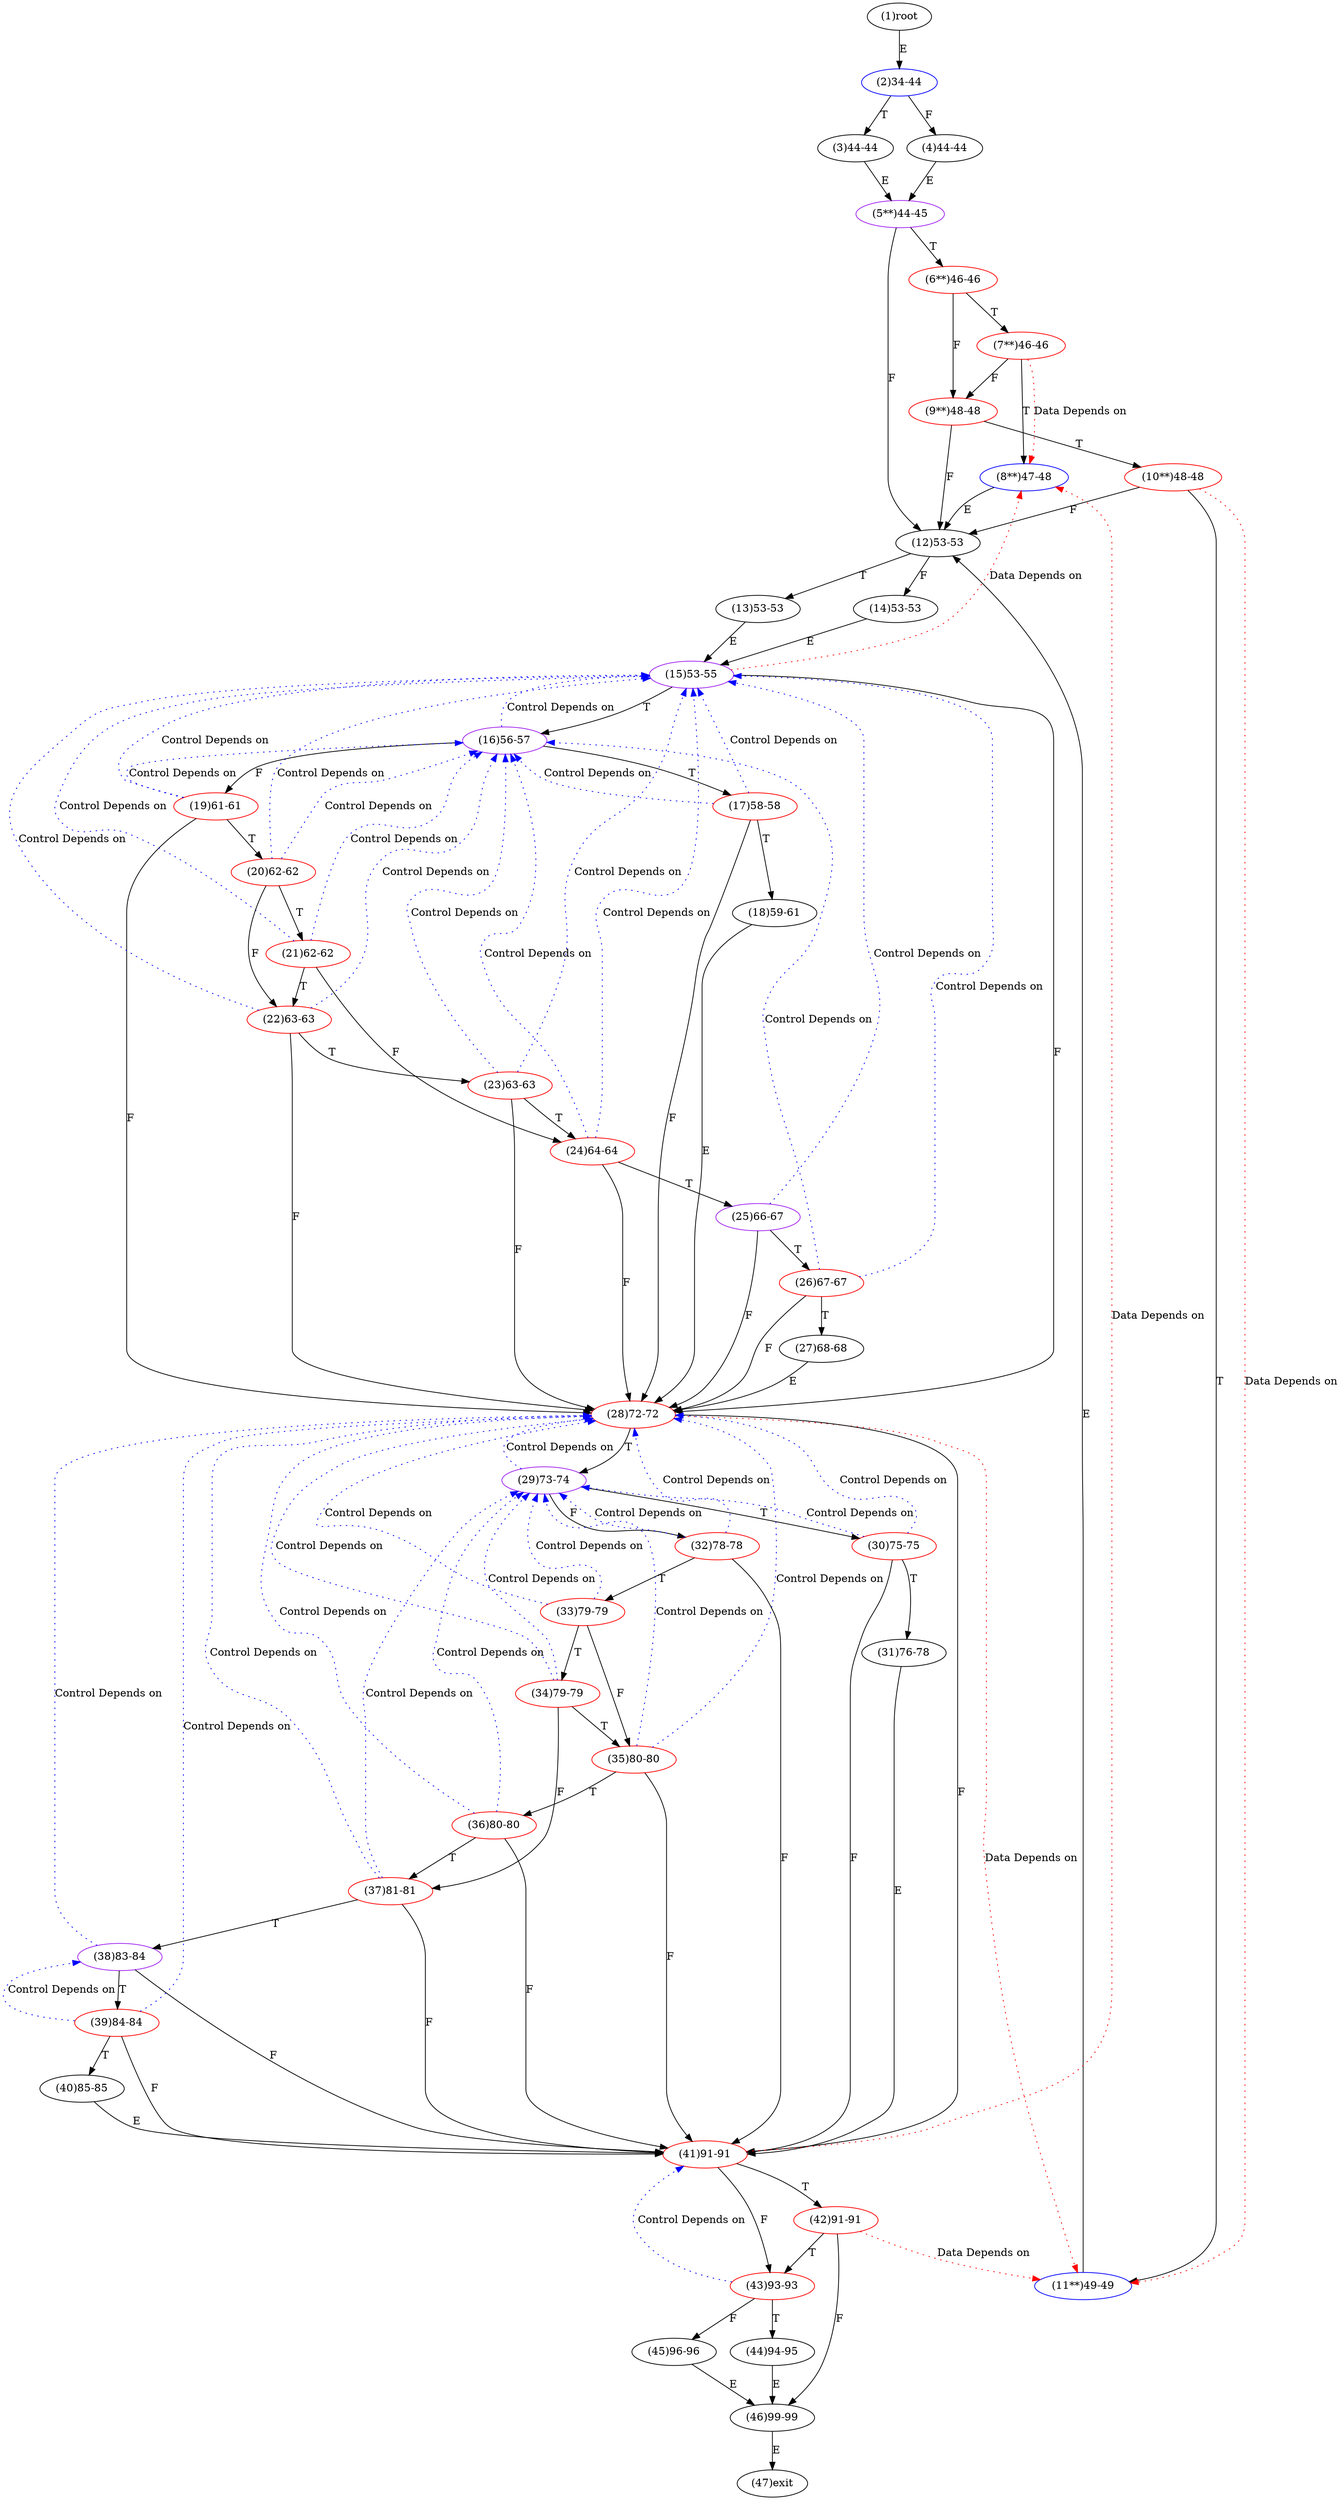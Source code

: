 digraph "" { 
1[ label="(1)root"];
2[ label="(2)34-44",color=blue];
3[ label="(3)44-44"];
4[ label="(4)44-44"];
5[ label="(5**)44-45",color=purple];
6[ label="(6**)46-46",color=red];
7[ label="(7**)46-46",color=red];
8[ label="(8**)47-48",color=blue];
9[ label="(9**)48-48",color=red];
10[ label="(10**)48-48",color=red];
11[ label="(11**)49-49",color=blue];
12[ label="(12)53-53"];
13[ label="(13)53-53"];
14[ label="(14)53-53"];
15[ label="(15)53-55",color=purple];
17[ label="(17)58-58",color=red];
16[ label="(16)56-57",color=purple];
19[ label="(19)61-61",color=red];
18[ label="(18)59-61"];
21[ label="(21)62-62",color=red];
20[ label="(20)62-62",color=red];
23[ label="(23)63-63",color=red];
22[ label="(22)63-63",color=red];
25[ label="(25)66-67",color=purple];
24[ label="(24)64-64",color=red];
27[ label="(27)68-68"];
26[ label="(26)67-67",color=red];
29[ label="(29)73-74",color=purple];
28[ label="(28)72-72",color=red];
31[ label="(31)76-78"];
30[ label="(30)75-75",color=red];
34[ label="(34)79-79",color=red];
35[ label="(35)80-80",color=red];
32[ label="(32)78-78",color=red];
33[ label="(33)79-79",color=red];
38[ label="(38)83-84",color=purple];
39[ label="(39)84-84",color=red];
36[ label="(36)80-80",color=red];
37[ label="(37)81-81",color=red];
42[ label="(42)91-91",color=red];
43[ label="(43)93-93",color=red];
40[ label="(40)85-85"];
41[ label="(41)91-91",color=red];
46[ label="(46)99-99"];
47[ label="(47)exit"];
44[ label="(44)94-95"];
45[ label="(45)96-96"];
1->2[ label="E"];
2->4[ label="F"];
2->3[ label="T"];
3->5[ label="E"];
4->5[ label="E"];
5->12[ label="F"];
5->6[ label="T"];
6->9[ label="F"];
6->7[ label="T"];
7->9[ label="F"];
7->8[ label="T"];
8->12[ label="E"];
9->12[ label="F"];
9->10[ label="T"];
10->12[ label="F"];
10->11[ label="T"];
11->12[ label="E"];
12->14[ label="F"];
12->13[ label="T"];
13->15[ label="E"];
14->15[ label="E"];
15->28[ label="F"];
15->16[ label="T"];
16->19[ label="F"];
16->17[ label="T"];
17->28[ label="F"];
17->18[ label="T"];
18->28[ label="E"];
19->28[ label="F"];
19->20[ label="T"];
20->22[ label="F"];
20->21[ label="T"];
21->24[ label="F"];
21->22[ label="T"];
22->28[ label="F"];
22->23[ label="T"];
23->28[ label="F"];
23->24[ label="T"];
24->28[ label="F"];
24->25[ label="T"];
25->28[ label="F"];
25->26[ label="T"];
26->28[ label="F"];
26->27[ label="T"];
27->28[ label="E"];
28->41[ label="F"];
28->29[ label="T"];
29->32[ label="F"];
29->30[ label="T"];
30->41[ label="F"];
30->31[ label="T"];
31->41[ label="E"];
32->41[ label="F"];
32->33[ label="T"];
33->35[ label="F"];
33->34[ label="T"];
34->37[ label="F"];
34->35[ label="T"];
35->41[ label="F"];
35->36[ label="T"];
36->41[ label="F"];
36->37[ label="T"];
37->41[ label="F"];
37->38[ label="T"];
38->41[ label="F"];
38->39[ label="T"];
39->41[ label="F"];
39->40[ label="T"];
40->41[ label="E"];
41->43[ label="F"];
41->42[ label="T"];
42->46[ label="F"];
42->43[ label="T"];
43->45[ label="F"];
43->44[ label="T"];
44->46[ label="E"];
45->46[ label="E"];
46->47[ label="E"];
7->8[ color="red" label="Data Depends on" style = dotted ];
10->11[ color="red" label="Data Depends on" style = dotted ];
15->8[ color="red" label="Data Depends on" style = dotted ];
17->16[ color="blue" label="Control Depends on" style = dotted ];
17->15[ color="blue" label="Control Depends on" style = dotted ];
16->15[ color="blue" label="Control Depends on" style = dotted ];
19->16[ color="blue" label="Control Depends on" style = dotted ];
19->15[ color="blue" label="Control Depends on" style = dotted ];
21->16[ color="blue" label="Control Depends on" style = dotted ];
21->15[ color="blue" label="Control Depends on" style = dotted ];
20->16[ color="blue" label="Control Depends on" style = dotted ];
20->15[ color="blue" label="Control Depends on" style = dotted ];
23->16[ color="blue" label="Control Depends on" style = dotted ];
23->15[ color="blue" label="Control Depends on" style = dotted ];
22->16[ color="blue" label="Control Depends on" style = dotted ];
22->15[ color="blue" label="Control Depends on" style = dotted ];
25->15[ color="blue" label="Control Depends on" style = dotted ];
24->15[ color="blue" label="Control Depends on" style = dotted ];
24->16[ color="blue" label="Control Depends on" style = dotted ];
26->15[ color="blue" label="Control Depends on" style = dotted ];
26->16[ color="blue" label="Control Depends on" style = dotted ];
29->28[ color="blue" label="Control Depends on" style = dotted ];
28->11[ color="red" label="Data Depends on" style = dotted ];
30->28[ color="blue" label="Control Depends on" style = dotted ];
30->29[ color="blue" label="Control Depends on" style = dotted ];
34->29[ color="blue" label="Control Depends on" style = dotted ];
34->28[ color="blue" label="Control Depends on" style = dotted ];
35->28[ color="blue" label="Control Depends on" style = dotted ];
35->29[ color="blue" label="Control Depends on" style = dotted ];
32->29[ color="blue" label="Control Depends on" style = dotted ];
32->28[ color="blue" label="Control Depends on" style = dotted ];
33->28[ color="blue" label="Control Depends on" style = dotted ];
33->29[ color="blue" label="Control Depends on" style = dotted ];
38->28[ color="blue" label="Control Depends on" style = dotted ];
39->38[ color="blue" label="Control Depends on" style = dotted ];
39->28[ color="blue" label="Control Depends on" style = dotted ];
36->29[ color="blue" label="Control Depends on" style = dotted ];
36->28[ color="blue" label="Control Depends on" style = dotted ];
37->28[ color="blue" label="Control Depends on" style = dotted ];
37->29[ color="blue" label="Control Depends on" style = dotted ];
42->11[ color="red" label="Data Depends on" style = dotted ];
43->41[ color="blue" label="Control Depends on" style = dotted ];
41->8[ color="red" label="Data Depends on" style = dotted ];
}